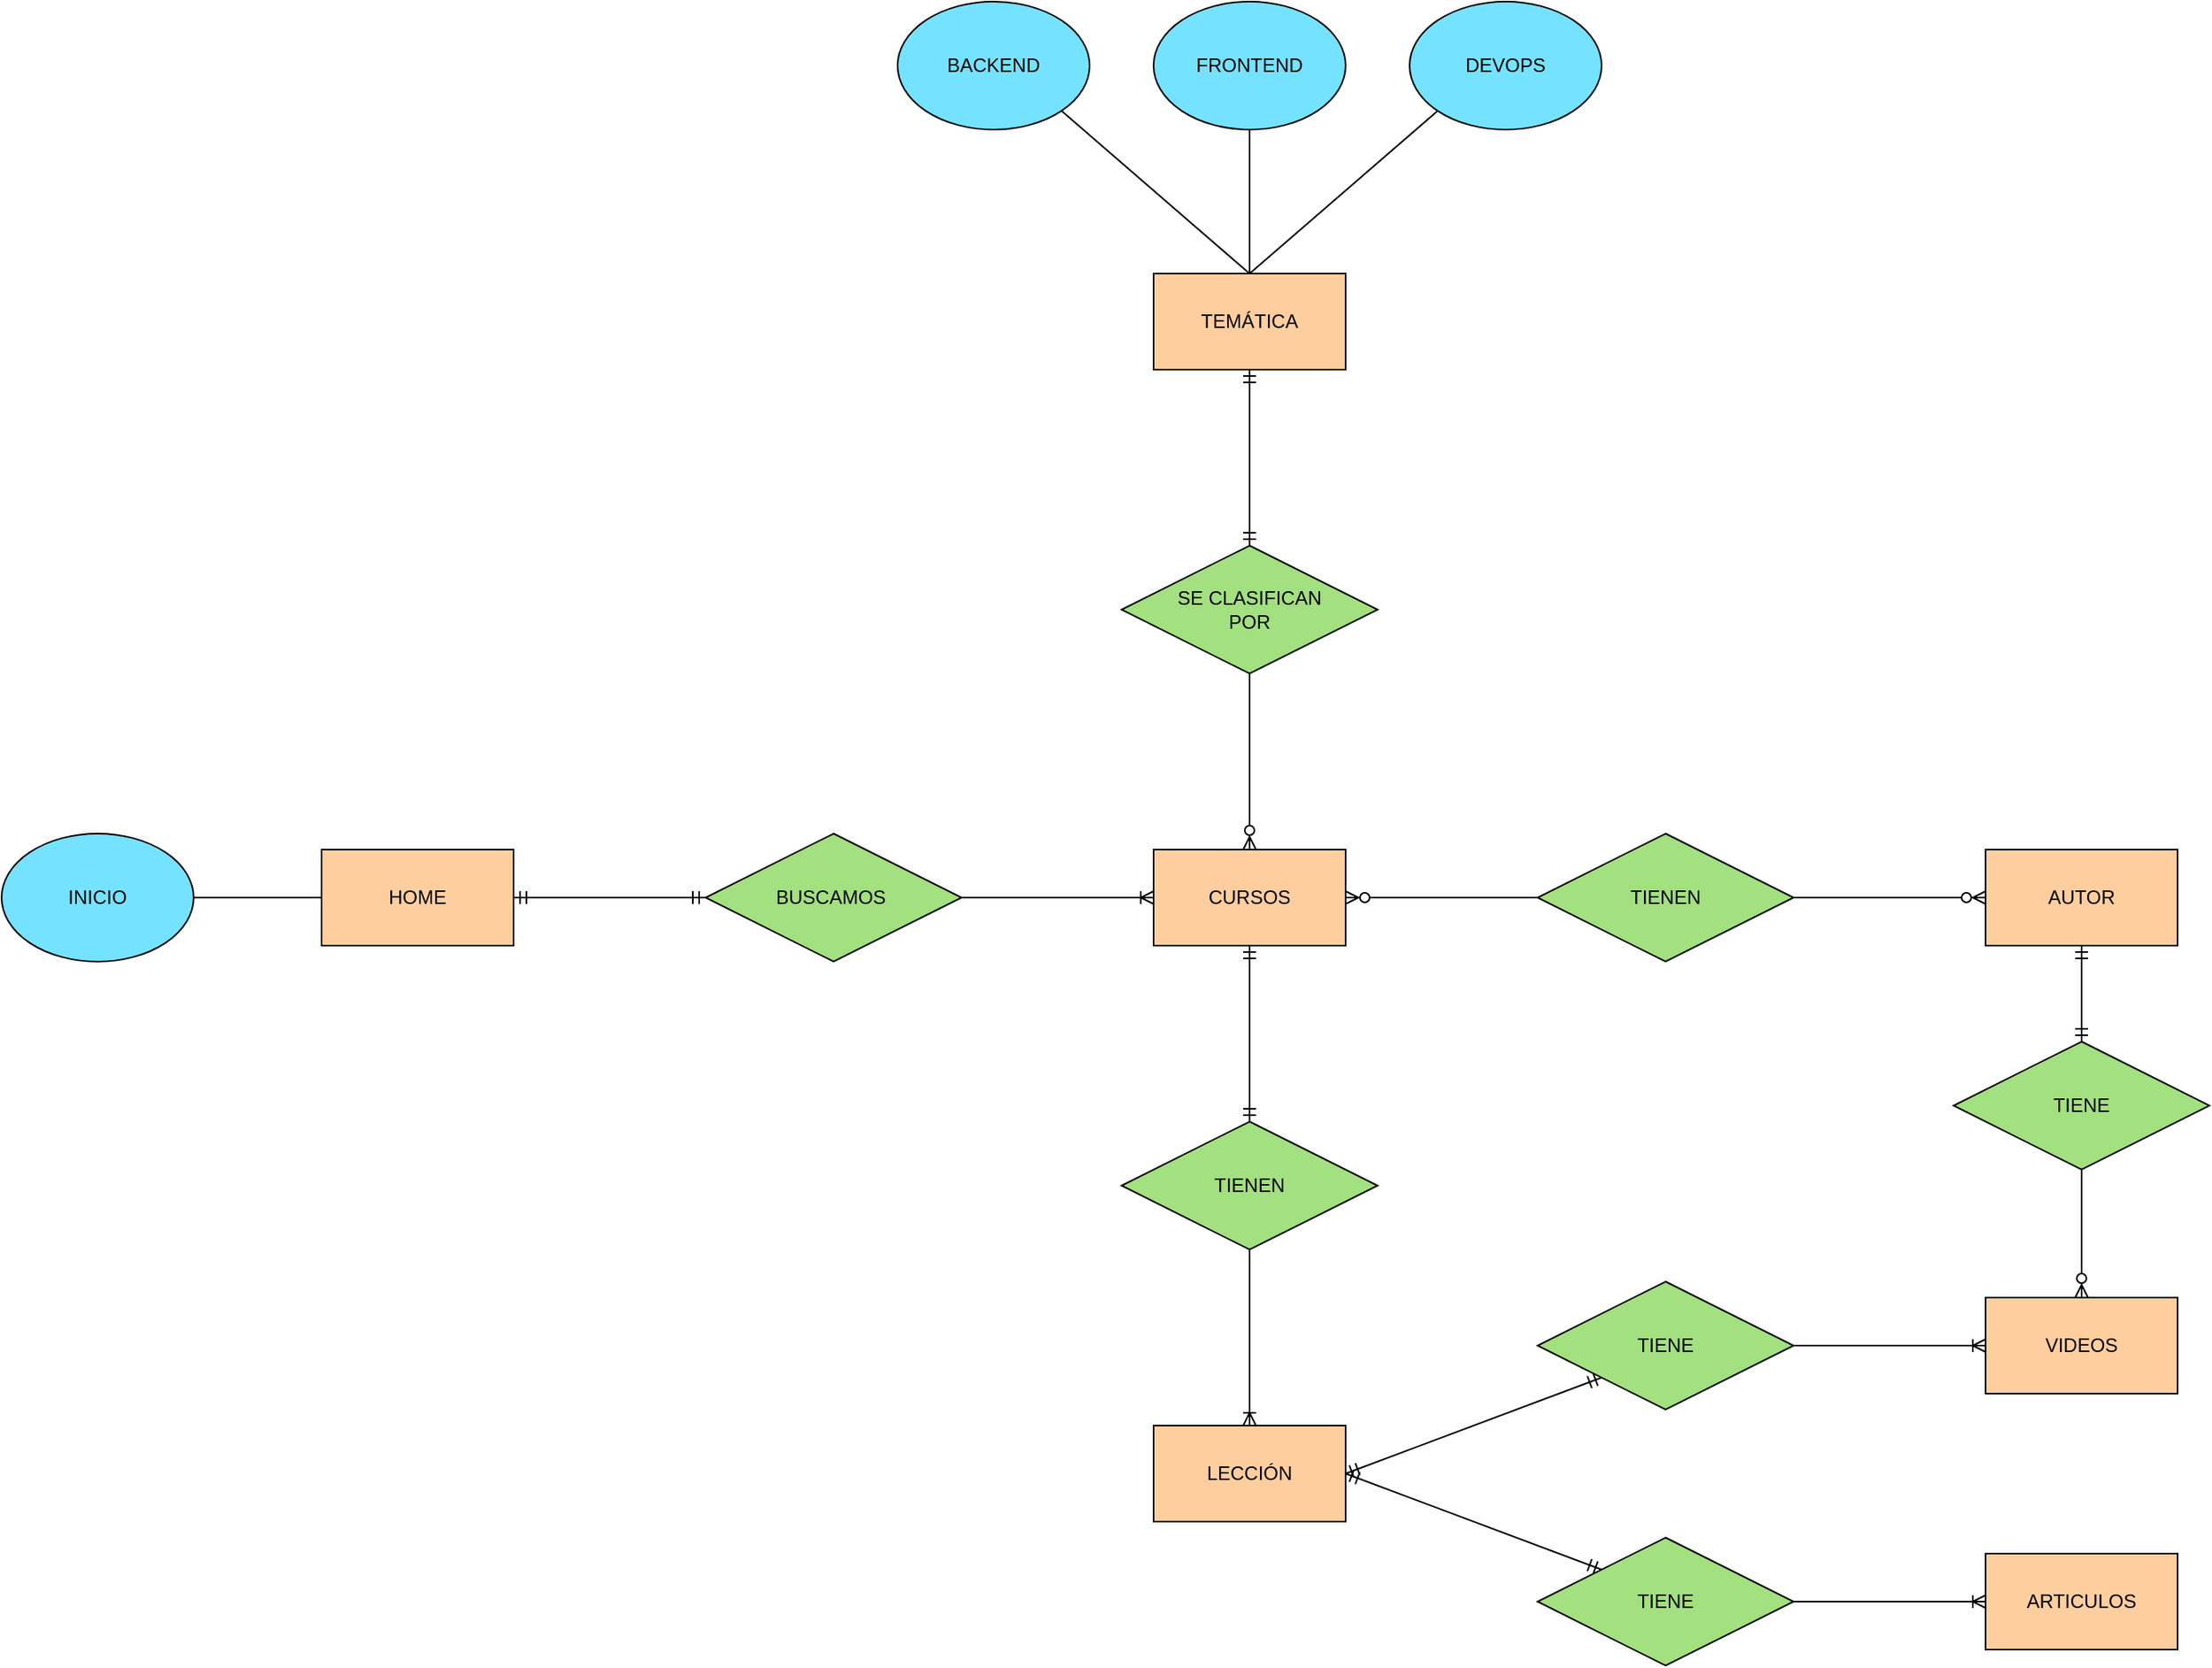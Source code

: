 <mxfile version="15.5.2" type="github">
  <diagram id="vgi-afiknzyfu-VSq9vQ" name="Page-1">
    <mxGraphModel dx="2858" dy="2303" grid="1" gridSize="10" guides="1" tooltips="1" connect="1" arrows="1" fold="1" page="1" pageScale="1" pageWidth="827" pageHeight="1169" math="0" shadow="0">
      <root>
        <mxCell id="0" />
        <mxCell id="1" parent="0" />
        <mxCell id="bv0nT-T1klNKzeUjMLBd-1" value="INICIO" style="ellipse;whiteSpace=wrap;html=1;fillColor=#75E3FF;" vertex="1" parent="1">
          <mxGeometry x="-360" y="240" width="120" height="80" as="geometry" />
        </mxCell>
        <mxCell id="bv0nT-T1klNKzeUjMLBd-3" value="BUSCAMOS&amp;nbsp;" style="rhombus;whiteSpace=wrap;html=1;fillColor=#A3E080;" vertex="1" parent="1">
          <mxGeometry x="80" y="240" width="160" height="80" as="geometry" />
        </mxCell>
        <mxCell id="bv0nT-T1klNKzeUjMLBd-4" value="" style="edgeStyle=entityRelationEdgeStyle;fontSize=12;html=1;endArrow=ERoneToMany;rounded=0;exitX=1;exitY=0.5;exitDx=0;exitDy=0;entryX=0;entryY=0.5;entryDx=0;entryDy=0;" edge="1" parent="1" source="bv0nT-T1klNKzeUjMLBd-3" target="bv0nT-T1klNKzeUjMLBd-5">
          <mxGeometry width="100" height="100" relative="1" as="geometry">
            <mxPoint x="370" y="360" as="sourcePoint" />
            <mxPoint x="120" y="280" as="targetPoint" />
          </mxGeometry>
        </mxCell>
        <mxCell id="bv0nT-T1klNKzeUjMLBd-5" value="CURSOS" style="rounded=0;whiteSpace=wrap;html=1;fillColor=#FFCE9F;" vertex="1" parent="1">
          <mxGeometry x="360" y="250" width="120" height="60" as="geometry" />
        </mxCell>
        <mxCell id="bv0nT-T1klNKzeUjMLBd-6" value="TIENE" style="rhombus;whiteSpace=wrap;html=1;fillColor=#A3E080;" vertex="1" parent="1">
          <mxGeometry x="860" y="370" width="160" height="80" as="geometry" />
        </mxCell>
        <mxCell id="bv0nT-T1klNKzeUjMLBd-7" value="TIENE" style="rhombus;whiteSpace=wrap;html=1;fillColor=#A3E080;" vertex="1" parent="1">
          <mxGeometry x="600" y="680" width="160" height="80" as="geometry" />
        </mxCell>
        <mxCell id="bv0nT-T1klNKzeUjMLBd-9" value="" style="endArrow=none;html=1;rounded=0;exitX=1;exitY=0.5;exitDx=0;exitDy=0;entryX=0;entryY=0.5;entryDx=0;entryDy=0;" edge="1" parent="1" source="bv0nT-T1klNKzeUjMLBd-1" target="bv0nT-T1klNKzeUjMLBd-30">
          <mxGeometry relative="1" as="geometry">
            <mxPoint x="480" y="310" as="sourcePoint" />
            <mxPoint x="-200" y="280" as="targetPoint" />
          </mxGeometry>
        </mxCell>
        <mxCell id="bv0nT-T1klNKzeUjMLBd-12" value="VIDEOS" style="rounded=0;whiteSpace=wrap;html=1;fillColor=#FFCE9F;" vertex="1" parent="1">
          <mxGeometry x="880" y="530" width="120" height="60" as="geometry" />
        </mxCell>
        <mxCell id="bv0nT-T1klNKzeUjMLBd-13" value="ARTICULOS" style="rounded=0;whiteSpace=wrap;html=1;fillColor=#FFCE9F;" vertex="1" parent="1">
          <mxGeometry x="880" y="690" width="120" height="60" as="geometry" />
        </mxCell>
        <mxCell id="bv0nT-T1klNKzeUjMLBd-15" value="" style="fontSize=12;html=1;endArrow=ERoneToMany;rounded=0;exitX=1;exitY=0.5;exitDx=0;exitDy=0;entryX=0;entryY=0.5;entryDx=0;entryDy=0;" edge="1" parent="1" source="bv0nT-T1klNKzeUjMLBd-7" target="bv0nT-T1klNKzeUjMLBd-13">
          <mxGeometry width="100" height="100" relative="1" as="geometry">
            <mxPoint x="890" y="390" as="sourcePoint" />
            <mxPoint x="960" y="390" as="targetPoint" />
          </mxGeometry>
        </mxCell>
        <mxCell id="bv0nT-T1klNKzeUjMLBd-25" value="AUTOR" style="rounded=0;whiteSpace=wrap;html=1;fillColor=#FFCE9F;" vertex="1" parent="1">
          <mxGeometry x="880" y="250" width="120" height="60" as="geometry" />
        </mxCell>
        <mxCell id="bv0nT-T1klNKzeUjMLBd-27" value="TIENEN" style="rhombus;whiteSpace=wrap;html=1;fillColor=#A3E080;" vertex="1" parent="1">
          <mxGeometry x="600" y="240" width="160" height="80" as="geometry" />
        </mxCell>
        <mxCell id="bv0nT-T1klNKzeUjMLBd-30" value="HOME" style="rounded=0;whiteSpace=wrap;html=1;fillColor=#FFCE9F;" vertex="1" parent="1">
          <mxGeometry x="-160" y="250" width="120" height="60" as="geometry" />
        </mxCell>
        <mxCell id="bv0nT-T1klNKzeUjMLBd-32" value="TIENEN" style="rhombus;whiteSpace=wrap;html=1;fillColor=#A3E080;" vertex="1" parent="1">
          <mxGeometry x="340" y="420" width="160" height="80" as="geometry" />
        </mxCell>
        <mxCell id="bv0nT-T1klNKzeUjMLBd-33" value="LECCIÓN" style="rounded=0;whiteSpace=wrap;html=1;fillColor=#FFCE9F;" vertex="1" parent="1">
          <mxGeometry x="360" y="610" width="120" height="60" as="geometry" />
        </mxCell>
        <mxCell id="bv0nT-T1klNKzeUjMLBd-37" value="" style="edgeStyle=entityRelationEdgeStyle;fontSize=12;html=1;endArrow=ERmandOne;startArrow=ERmandOne;rounded=0;exitX=1;exitY=0.5;exitDx=0;exitDy=0;entryX=0;entryY=0.5;entryDx=0;entryDy=0;" edge="1" parent="1" source="bv0nT-T1klNKzeUjMLBd-30" target="bv0nT-T1klNKzeUjMLBd-3">
          <mxGeometry width="100" height="100" relative="1" as="geometry">
            <mxPoint x="10" y="230" as="sourcePoint" />
            <mxPoint x="110" y="130" as="targetPoint" />
          </mxGeometry>
        </mxCell>
        <mxCell id="bv0nT-T1klNKzeUjMLBd-44" value="" style="fontSize=12;html=1;endArrow=ERmandOne;startArrow=ERmandOne;rounded=0;entryX=0.5;entryY=1;entryDx=0;entryDy=0;exitX=0.5;exitY=0;exitDx=0;exitDy=0;" edge="1" parent="1" source="bv0nT-T1klNKzeUjMLBd-32" target="bv0nT-T1klNKzeUjMLBd-5">
          <mxGeometry width="100" height="100" relative="1" as="geometry">
            <mxPoint x="570" y="380" as="sourcePoint" />
            <mxPoint x="670" y="280" as="targetPoint" />
          </mxGeometry>
        </mxCell>
        <mxCell id="bv0nT-T1klNKzeUjMLBd-46" value="" style="fontSize=12;html=1;endArrow=ERoneToMany;rounded=0;exitX=0.5;exitY=1;exitDx=0;exitDy=0;entryX=0.5;entryY=0;entryDx=0;entryDy=0;" edge="1" parent="1" source="bv0nT-T1klNKzeUjMLBd-32" target="bv0nT-T1klNKzeUjMLBd-33">
          <mxGeometry width="100" height="100" relative="1" as="geometry">
            <mxPoint x="840" y="360" as="sourcePoint" />
            <mxPoint x="820" y="550" as="targetPoint" />
          </mxGeometry>
        </mxCell>
        <mxCell id="bv0nT-T1klNKzeUjMLBd-48" value="" style="fontSize=12;html=1;endArrow=ERmandOne;startArrow=ERmandOne;rounded=0;exitX=1;exitY=0.5;exitDx=0;exitDy=0;entryX=0;entryY=0;entryDx=0;entryDy=0;" edge="1" parent="1" source="bv0nT-T1klNKzeUjMLBd-33" target="bv0nT-T1klNKzeUjMLBd-7">
          <mxGeometry width="100" height="100" relative="1" as="geometry">
            <mxPoint x="440" y="370" as="sourcePoint" />
            <mxPoint x="540" y="270" as="targetPoint" />
          </mxGeometry>
        </mxCell>
        <mxCell id="bv0nT-T1klNKzeUjMLBd-51" value="" style="fontSize=12;html=1;endArrow=ERzeroToMany;endFill=1;rounded=0;entryX=0.5;entryY=0;entryDx=0;entryDy=0;" edge="1" parent="1" target="bv0nT-T1klNKzeUjMLBd-5">
          <mxGeometry width="100" height="100" relative="1" as="geometry">
            <mxPoint x="420" y="120" as="sourcePoint" />
            <mxPoint x="270" y="-40" as="targetPoint" />
          </mxGeometry>
        </mxCell>
        <mxCell id="bv0nT-T1klNKzeUjMLBd-52" value="" style="fontSize=12;html=1;endArrow=ERzeroToMany;endFill=1;rounded=0;exitX=1;exitY=0.5;exitDx=0;exitDy=0;" edge="1" parent="1" source="bv0nT-T1klNKzeUjMLBd-27" target="bv0nT-T1klNKzeUjMLBd-25">
          <mxGeometry width="100" height="100" relative="1" as="geometry">
            <mxPoint x="1130" y="380" as="sourcePoint" />
            <mxPoint x="1230" y="280" as="targetPoint" />
          </mxGeometry>
        </mxCell>
        <mxCell id="bv0nT-T1klNKzeUjMLBd-53" value="" style="fontSize=12;html=1;endArrow=ERzeroToMany;endFill=1;rounded=0;entryX=1;entryY=0.5;entryDx=0;entryDy=0;exitX=0;exitY=0.5;exitDx=0;exitDy=0;" edge="1" parent="1" source="bv0nT-T1klNKzeUjMLBd-27" target="bv0nT-T1klNKzeUjMLBd-5">
          <mxGeometry width="100" height="100" relative="1" as="geometry">
            <mxPoint x="490" y="180" as="sourcePoint" />
            <mxPoint x="540" y="150" as="targetPoint" />
          </mxGeometry>
        </mxCell>
        <mxCell id="bv0nT-T1klNKzeUjMLBd-54" value="TIENE" style="rhombus;whiteSpace=wrap;html=1;fillColor=#A3E080;" vertex="1" parent="1">
          <mxGeometry x="600" y="520" width="160" height="80" as="geometry" />
        </mxCell>
        <mxCell id="bv0nT-T1klNKzeUjMLBd-55" value="" style="fontSize=12;html=1;endArrow=ERmandOne;startArrow=ERmandOne;rounded=0;entryX=0;entryY=1;entryDx=0;entryDy=0;" edge="1" parent="1" target="bv0nT-T1klNKzeUjMLBd-54">
          <mxGeometry width="100" height="100" relative="1" as="geometry">
            <mxPoint x="480" y="640" as="sourcePoint" />
            <mxPoint x="660" y="700" as="targetPoint" />
          </mxGeometry>
        </mxCell>
        <mxCell id="bv0nT-T1klNKzeUjMLBd-56" value="" style="fontSize=12;html=1;endArrow=ERoneToMany;rounded=0;exitX=1;exitY=0.5;exitDx=0;exitDy=0;entryX=0;entryY=0.5;entryDx=0;entryDy=0;" edge="1" parent="1" source="bv0nT-T1klNKzeUjMLBd-54" target="bv0nT-T1klNKzeUjMLBd-12">
          <mxGeometry width="100" height="100" relative="1" as="geometry">
            <mxPoint x="760" y="520" as="sourcePoint" />
            <mxPoint x="870" y="520" as="targetPoint" />
          </mxGeometry>
        </mxCell>
        <mxCell id="bv0nT-T1klNKzeUjMLBd-57" value="SE CLASIFICAN&lt;br&gt;&lt;div&gt;&lt;span&gt;POR&lt;/span&gt;&lt;/div&gt;" style="rhombus;whiteSpace=wrap;html=1;fillColor=#A3E080;" vertex="1" parent="1">
          <mxGeometry x="340" y="60" width="160" height="80" as="geometry" />
        </mxCell>
        <mxCell id="bv0nT-T1klNKzeUjMLBd-58" value="TEMÁTICA" style="rounded=0;whiteSpace=wrap;html=1;fillColor=#FFCE9F;" vertex="1" parent="1">
          <mxGeometry x="360" y="-110" width="120" height="60" as="geometry" />
        </mxCell>
        <mxCell id="bv0nT-T1klNKzeUjMLBd-59" value="DEVOPS" style="ellipse;whiteSpace=wrap;html=1;fillColor=#75E3FF;" vertex="1" parent="1">
          <mxGeometry x="520" y="-280" width="120" height="80" as="geometry" />
        </mxCell>
        <mxCell id="bv0nT-T1klNKzeUjMLBd-60" value="BACKEND" style="ellipse;whiteSpace=wrap;html=1;fillColor=#75E3FF;" vertex="1" parent="1">
          <mxGeometry x="200" y="-280" width="120" height="80" as="geometry" />
        </mxCell>
        <mxCell id="bv0nT-T1klNKzeUjMLBd-62" value="" style="endArrow=none;html=1;rounded=0;exitX=0.5;exitY=0;exitDx=0;exitDy=0;startArrow=none;entryX=1;entryY=1;entryDx=0;entryDy=0;" edge="1" parent="1" source="bv0nT-T1klNKzeUjMLBd-58" target="bv0nT-T1klNKzeUjMLBd-60">
          <mxGeometry relative="1" as="geometry">
            <mxPoint x="360" y="-520" as="sourcePoint" />
            <mxPoint x="320" y="-130" as="targetPoint" />
          </mxGeometry>
        </mxCell>
        <mxCell id="bv0nT-T1klNKzeUjMLBd-63" value="" style="endArrow=none;html=1;rounded=0;entryX=0;entryY=1;entryDx=0;entryDy=0;exitX=0.5;exitY=0;exitDx=0;exitDy=0;" edge="1" parent="1" source="bv0nT-T1klNKzeUjMLBd-58" target="bv0nT-T1klNKzeUjMLBd-59">
          <mxGeometry relative="1" as="geometry">
            <mxPoint x="580" y="-480" as="sourcePoint" />
            <mxPoint x="660" y="-565" as="targetPoint" />
          </mxGeometry>
        </mxCell>
        <mxCell id="bv0nT-T1klNKzeUjMLBd-65" value="" style="fontSize=12;html=1;endArrow=ERmandOne;startArrow=ERmandOne;rounded=0;exitX=0.5;exitY=0;exitDx=0;exitDy=0;entryX=0.5;entryY=1;entryDx=0;entryDy=0;" edge="1" parent="1" source="bv0nT-T1klNKzeUjMLBd-57" target="bv0nT-T1klNKzeUjMLBd-58">
          <mxGeometry width="100" height="100" relative="1" as="geometry">
            <mxPoint x="-340" y="-420" as="sourcePoint" />
            <mxPoint x="-280" y="-420" as="targetPoint" />
          </mxGeometry>
        </mxCell>
        <mxCell id="bv0nT-T1klNKzeUjMLBd-61" value="FRONTEND" style="ellipse;whiteSpace=wrap;html=1;fillColor=#75E3FF;" vertex="1" parent="1">
          <mxGeometry x="360" y="-280" width="120" height="80" as="geometry" />
        </mxCell>
        <mxCell id="bv0nT-T1klNKzeUjMLBd-66" value="" style="endArrow=none;html=1;rounded=0;entryX=0.5;entryY=1;entryDx=0;entryDy=0;exitX=0.5;exitY=0;exitDx=0;exitDy=0;" edge="1" parent="1" source="bv0nT-T1klNKzeUjMLBd-58" target="bv0nT-T1klNKzeUjMLBd-61">
          <mxGeometry relative="1" as="geometry">
            <mxPoint x="480" y="-80" as="sourcePoint" />
            <mxPoint x="260" y="-520" as="targetPoint" />
          </mxGeometry>
        </mxCell>
        <mxCell id="bv0nT-T1klNKzeUjMLBd-67" value="" style="fontSize=12;html=1;endArrow=ERmandOne;startArrow=ERmandOne;rounded=0;entryX=0.5;entryY=1;entryDx=0;entryDy=0;exitX=0.5;exitY=0;exitDx=0;exitDy=0;" edge="1" parent="1" source="bv0nT-T1klNKzeUjMLBd-6" target="bv0nT-T1klNKzeUjMLBd-25">
          <mxGeometry width="100" height="100" relative="1" as="geometry">
            <mxPoint x="650" y="440" as="sourcePoint" />
            <mxPoint x="750" y="340" as="targetPoint" />
          </mxGeometry>
        </mxCell>
        <mxCell id="bv0nT-T1klNKzeUjMLBd-68" value="" style="fontSize=12;html=1;endArrow=ERzeroToMany;endFill=1;rounded=0;exitX=0.5;exitY=1;exitDx=0;exitDy=0;entryX=0.5;entryY=0;entryDx=0;entryDy=0;" edge="1" parent="1" source="bv0nT-T1klNKzeUjMLBd-6" target="bv0nT-T1klNKzeUjMLBd-12">
          <mxGeometry width="100" height="100" relative="1" as="geometry">
            <mxPoint x="420" y="370" as="sourcePoint" />
            <mxPoint x="520" y="270" as="targetPoint" />
          </mxGeometry>
        </mxCell>
      </root>
    </mxGraphModel>
  </diagram>
</mxfile>

